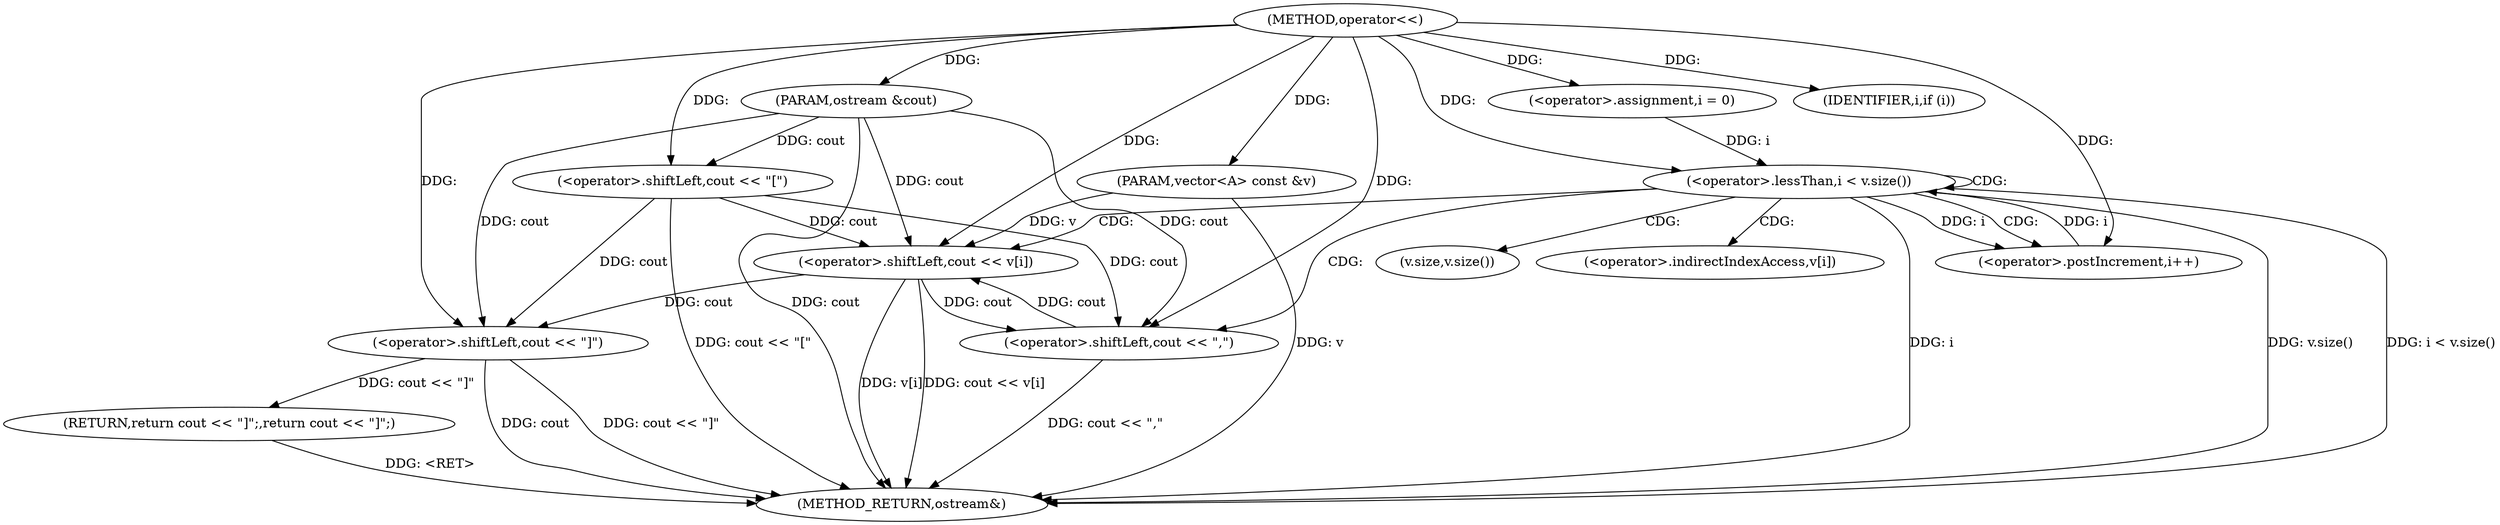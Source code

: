 digraph "operator<<" {  
"1000155" [label = "(METHOD,operator<<)" ]
"1000187" [label = "(METHOD_RETURN,ostream&)" ]
"1000156" [label = "(PARAM,ostream &cout)" ]
"1000157" [label = "(PARAM,vector<A> const &v)" ]
"1000159" [label = "(<operator>.shiftLeft,cout << \"[\")" ]
"1000183" [label = "(RETURN,return cout << \"]\";,return cout << \"]\";)" ]
"1000164" [label = "(<operator>.assignment,i = 0)" ]
"1000167" [label = "(<operator>.lessThan,i < v.size())" ]
"1000170" [label = "(<operator>.postIncrement,i++)" ]
"1000184" [label = "(<operator>.shiftLeft,cout << \"]\")" ]
"1000178" [label = "(<operator>.shiftLeft,cout << v[i])" ]
"1000174" [label = "(IDENTIFIER,i,if (i))" ]
"1000175" [label = "(<operator>.shiftLeft,cout << \",\")" ]
"1000169" [label = "(v.size,v.size())" ]
"1000180" [label = "(<operator>.indirectIndexAccess,v[i])" ]
  "1000156" -> "1000187"  [ label = "DDG: cout"] 
  "1000157" -> "1000187"  [ label = "DDG: v"] 
  "1000159" -> "1000187"  [ label = "DDG: cout << \"[\""] 
  "1000167" -> "1000187"  [ label = "DDG: i"] 
  "1000167" -> "1000187"  [ label = "DDG: v.size()"] 
  "1000167" -> "1000187"  [ label = "DDG: i < v.size()"] 
  "1000184" -> "1000187"  [ label = "DDG: cout"] 
  "1000184" -> "1000187"  [ label = "DDG: cout << \"]\""] 
  "1000175" -> "1000187"  [ label = "DDG: cout << \",\""] 
  "1000178" -> "1000187"  [ label = "DDG: v[i]"] 
  "1000178" -> "1000187"  [ label = "DDG: cout << v[i]"] 
  "1000183" -> "1000187"  [ label = "DDG: <RET>"] 
  "1000155" -> "1000156"  [ label = "DDG: "] 
  "1000155" -> "1000157"  [ label = "DDG: "] 
  "1000184" -> "1000183"  [ label = "DDG: cout << \"]\""] 
  "1000156" -> "1000159"  [ label = "DDG: cout"] 
  "1000155" -> "1000159"  [ label = "DDG: "] 
  "1000155" -> "1000164"  [ label = "DDG: "] 
  "1000164" -> "1000167"  [ label = "DDG: i"] 
  "1000170" -> "1000167"  [ label = "DDG: i"] 
  "1000155" -> "1000167"  [ label = "DDG: "] 
  "1000167" -> "1000170"  [ label = "DDG: i"] 
  "1000155" -> "1000170"  [ label = "DDG: "] 
  "1000159" -> "1000184"  [ label = "DDG: cout"] 
  "1000178" -> "1000184"  [ label = "DDG: cout"] 
  "1000156" -> "1000184"  [ label = "DDG: cout"] 
  "1000155" -> "1000184"  [ label = "DDG: "] 
  "1000155" -> "1000174"  [ label = "DDG: "] 
  "1000159" -> "1000178"  [ label = "DDG: cout"] 
  "1000175" -> "1000178"  [ label = "DDG: cout"] 
  "1000156" -> "1000178"  [ label = "DDG: cout"] 
  "1000155" -> "1000178"  [ label = "DDG: "] 
  "1000157" -> "1000178"  [ label = "DDG: v"] 
  "1000159" -> "1000175"  [ label = "DDG: cout"] 
  "1000178" -> "1000175"  [ label = "DDG: cout"] 
  "1000156" -> "1000175"  [ label = "DDG: cout"] 
  "1000155" -> "1000175"  [ label = "DDG: "] 
  "1000167" -> "1000170"  [ label = "CDG: "] 
  "1000167" -> "1000178"  [ label = "CDG: "] 
  "1000167" -> "1000180"  [ label = "CDG: "] 
  "1000167" -> "1000167"  [ label = "CDG: "] 
  "1000167" -> "1000169"  [ label = "CDG: "] 
  "1000167" -> "1000175"  [ label = "CDG: "] 
}
